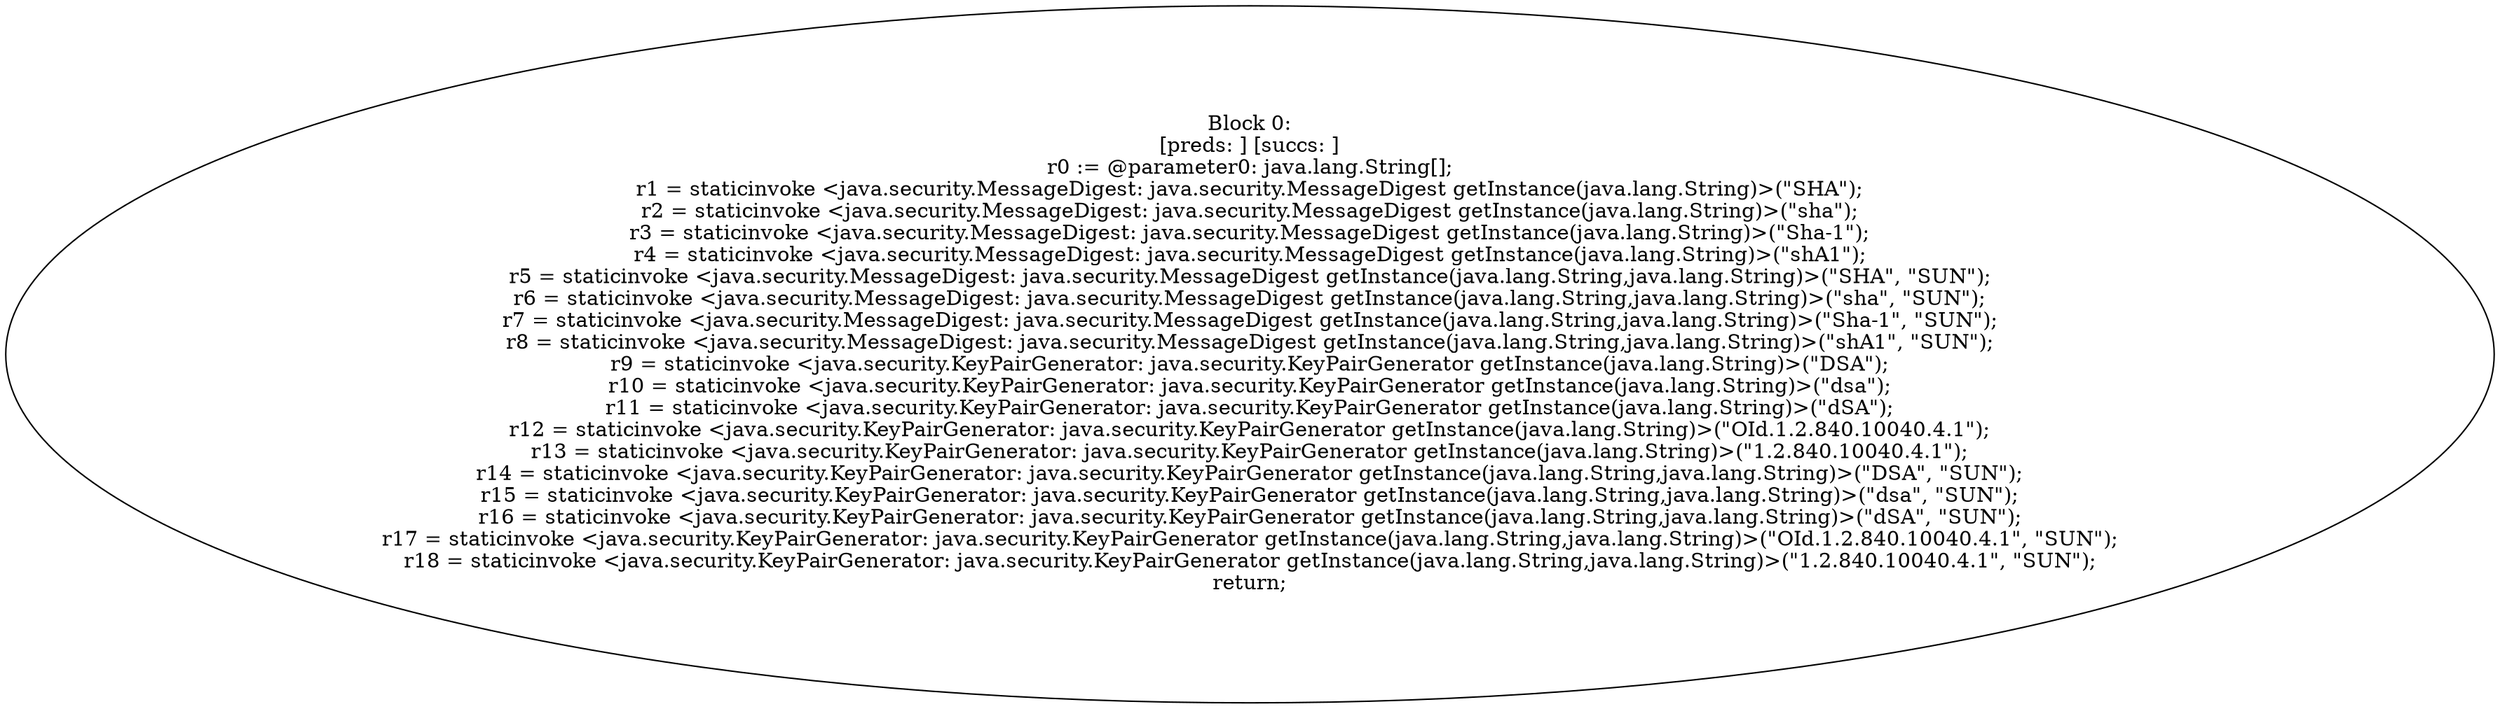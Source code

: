 digraph "unitGraph" {
    "Block 0:
[preds: ] [succs: ]
r0 := @parameter0: java.lang.String[];
r1 = staticinvoke <java.security.MessageDigest: java.security.MessageDigest getInstance(java.lang.String)>(\"SHA\");
r2 = staticinvoke <java.security.MessageDigest: java.security.MessageDigest getInstance(java.lang.String)>(\"sha\");
r3 = staticinvoke <java.security.MessageDigest: java.security.MessageDigest getInstance(java.lang.String)>(\"Sha-1\");
r4 = staticinvoke <java.security.MessageDigest: java.security.MessageDigest getInstance(java.lang.String)>(\"shA1\");
r5 = staticinvoke <java.security.MessageDigest: java.security.MessageDigest getInstance(java.lang.String,java.lang.String)>(\"SHA\", \"SUN\");
r6 = staticinvoke <java.security.MessageDigest: java.security.MessageDigest getInstance(java.lang.String,java.lang.String)>(\"sha\", \"SUN\");
r7 = staticinvoke <java.security.MessageDigest: java.security.MessageDigest getInstance(java.lang.String,java.lang.String)>(\"Sha-1\", \"SUN\");
r8 = staticinvoke <java.security.MessageDigest: java.security.MessageDigest getInstance(java.lang.String,java.lang.String)>(\"shA1\", \"SUN\");
r9 = staticinvoke <java.security.KeyPairGenerator: java.security.KeyPairGenerator getInstance(java.lang.String)>(\"DSA\");
r10 = staticinvoke <java.security.KeyPairGenerator: java.security.KeyPairGenerator getInstance(java.lang.String)>(\"dsa\");
r11 = staticinvoke <java.security.KeyPairGenerator: java.security.KeyPairGenerator getInstance(java.lang.String)>(\"dSA\");
r12 = staticinvoke <java.security.KeyPairGenerator: java.security.KeyPairGenerator getInstance(java.lang.String)>(\"OId.1.2.840.10040.4.1\");
r13 = staticinvoke <java.security.KeyPairGenerator: java.security.KeyPairGenerator getInstance(java.lang.String)>(\"1.2.840.10040.4.1\");
r14 = staticinvoke <java.security.KeyPairGenerator: java.security.KeyPairGenerator getInstance(java.lang.String,java.lang.String)>(\"DSA\", \"SUN\");
r15 = staticinvoke <java.security.KeyPairGenerator: java.security.KeyPairGenerator getInstance(java.lang.String,java.lang.String)>(\"dsa\", \"SUN\");
r16 = staticinvoke <java.security.KeyPairGenerator: java.security.KeyPairGenerator getInstance(java.lang.String,java.lang.String)>(\"dSA\", \"SUN\");
r17 = staticinvoke <java.security.KeyPairGenerator: java.security.KeyPairGenerator getInstance(java.lang.String,java.lang.String)>(\"OId.1.2.840.10040.4.1\", \"SUN\");
r18 = staticinvoke <java.security.KeyPairGenerator: java.security.KeyPairGenerator getInstance(java.lang.String,java.lang.String)>(\"1.2.840.10040.4.1\", \"SUN\");
return;
"
}
